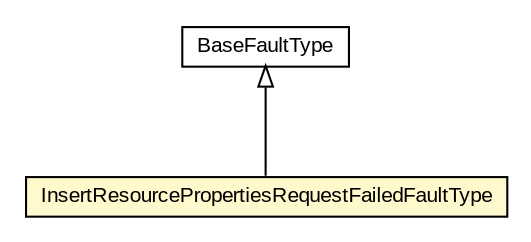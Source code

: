 #!/usr/local/bin/dot
#
# Class diagram 
# Generated by UMLGraph version R5_6-24-gf6e263 (http://www.umlgraph.org/)
#

digraph G {
	edge [fontname="arial",fontsize=10,labelfontname="arial",labelfontsize=10];
	node [fontname="arial",fontsize=10,shape=plaintext];
	nodesep=0.25;
	ranksep=0.5;
	// org.oasis_open.docs.wsrf.bf_2.BaseFaultType
	c260005 [label=<<table title="org.oasis_open.docs.wsrf.bf_2.BaseFaultType" border="0" cellborder="1" cellspacing="0" cellpadding="2" port="p" href="../bf_2/BaseFaultType.html">
		<tr><td><table border="0" cellspacing="0" cellpadding="1">
<tr><td align="center" balign="center"> BaseFaultType </td></tr>
		</table></td></tr>
		</table>>, URL="../bf_2/BaseFaultType.html", fontname="arial", fontcolor="black", fontsize=10.0];
	// org.oasis_open.docs.wsrf.rp_2.InsertResourcePropertiesRequestFailedFaultType
	c260036 [label=<<table title="org.oasis_open.docs.wsrf.rp_2.InsertResourcePropertiesRequestFailedFaultType" border="0" cellborder="1" cellspacing="0" cellpadding="2" port="p" bgcolor="lemonChiffon" href="./InsertResourcePropertiesRequestFailedFaultType.html">
		<tr><td><table border="0" cellspacing="0" cellpadding="1">
<tr><td align="center" balign="center"> InsertResourcePropertiesRequestFailedFaultType </td></tr>
		</table></td></tr>
		</table>>, URL="./InsertResourcePropertiesRequestFailedFaultType.html", fontname="arial", fontcolor="black", fontsize=10.0];
	//org.oasis_open.docs.wsrf.rp_2.InsertResourcePropertiesRequestFailedFaultType extends org.oasis_open.docs.wsrf.bf_2.BaseFaultType
	c260005:p -> c260036:p [dir=back,arrowtail=empty];
}

